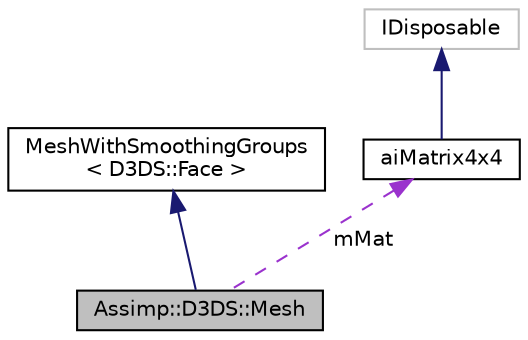 digraph "Assimp::D3DS::Mesh"
{
  edge [fontname="Helvetica",fontsize="10",labelfontname="Helvetica",labelfontsize="10"];
  node [fontname="Helvetica",fontsize="10",shape=record];
  Node1 [label="Assimp::D3DS::Mesh",height=0.2,width=0.4,color="black", fillcolor="grey75", style="filled", fontcolor="black"];
  Node2 -> Node1 [dir="back",color="midnightblue",fontsize="10",style="solid"];
  Node2 [label="MeshWithSmoothingGroups\l\< D3DS::Face \>",height=0.2,width=0.4,color="black", fillcolor="white", style="filled",URL="$struct_mesh_with_smoothing_groups.html"];
  Node3 -> Node1 [dir="back",color="darkorchid3",fontsize="10",style="dashed",label=" mMat" ];
  Node3 [label="aiMatrix4x4",height=0.2,width=0.4,color="black", fillcolor="white", style="filled",URL="$structai_matrix4x4.html"];
  Node4 -> Node3 [dir="back",color="midnightblue",fontsize="10",style="solid"];
  Node4 [label="IDisposable",height=0.2,width=0.4,color="grey75", fillcolor="white", style="filled"];
}
